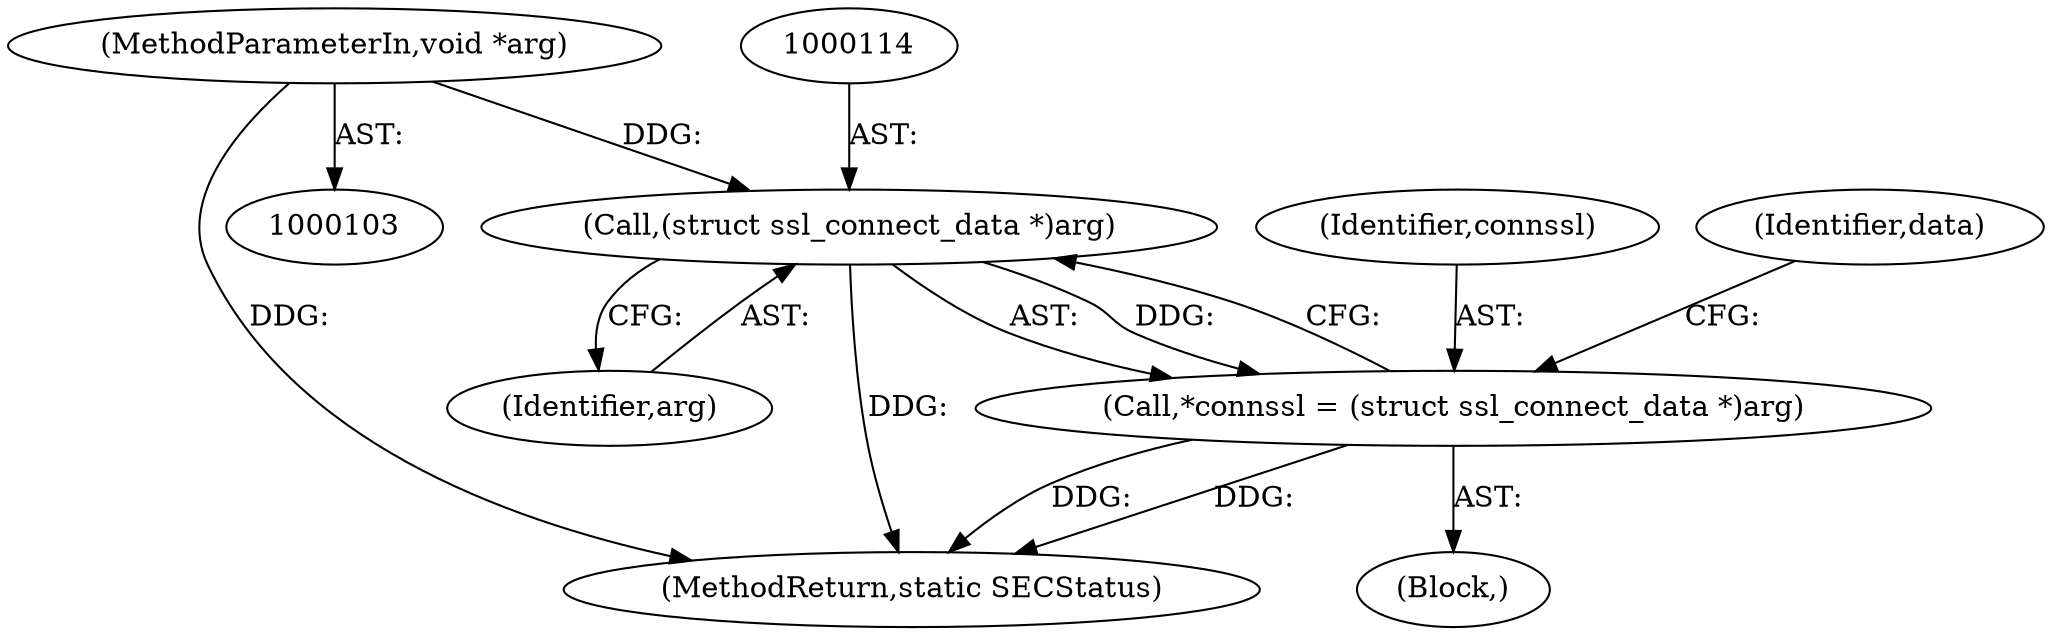 digraph "0_curl_curl-7_50_2~32@pointer" {
"1000104" [label="(MethodParameterIn,void *arg)"];
"1000113" [label="(Call,(struct ssl_connect_data *)arg)"];
"1000111" [label="(Call,*connssl = (struct ssl_connect_data *)arg)"];
"1000113" [label="(Call,(struct ssl_connect_data *)arg)"];
"1000109" [label="(Block,)"];
"1000115" [label="(Identifier,arg)"];
"1000112" [label="(Identifier,connssl)"];
"1000111" [label="(Call,*connssl = (struct ssl_connect_data *)arg)"];
"1000323" [label="(MethodReturn,static SECStatus)"];
"1000104" [label="(MethodParameterIn,void *arg)"];
"1000118" [label="(Identifier,data)"];
"1000104" -> "1000103"  [label="AST: "];
"1000104" -> "1000323"  [label="DDG: "];
"1000104" -> "1000113"  [label="DDG: "];
"1000113" -> "1000111"  [label="AST: "];
"1000113" -> "1000115"  [label="CFG: "];
"1000114" -> "1000113"  [label="AST: "];
"1000115" -> "1000113"  [label="AST: "];
"1000111" -> "1000113"  [label="CFG: "];
"1000113" -> "1000323"  [label="DDG: "];
"1000113" -> "1000111"  [label="DDG: "];
"1000111" -> "1000109"  [label="AST: "];
"1000112" -> "1000111"  [label="AST: "];
"1000118" -> "1000111"  [label="CFG: "];
"1000111" -> "1000323"  [label="DDG: "];
"1000111" -> "1000323"  [label="DDG: "];
}
